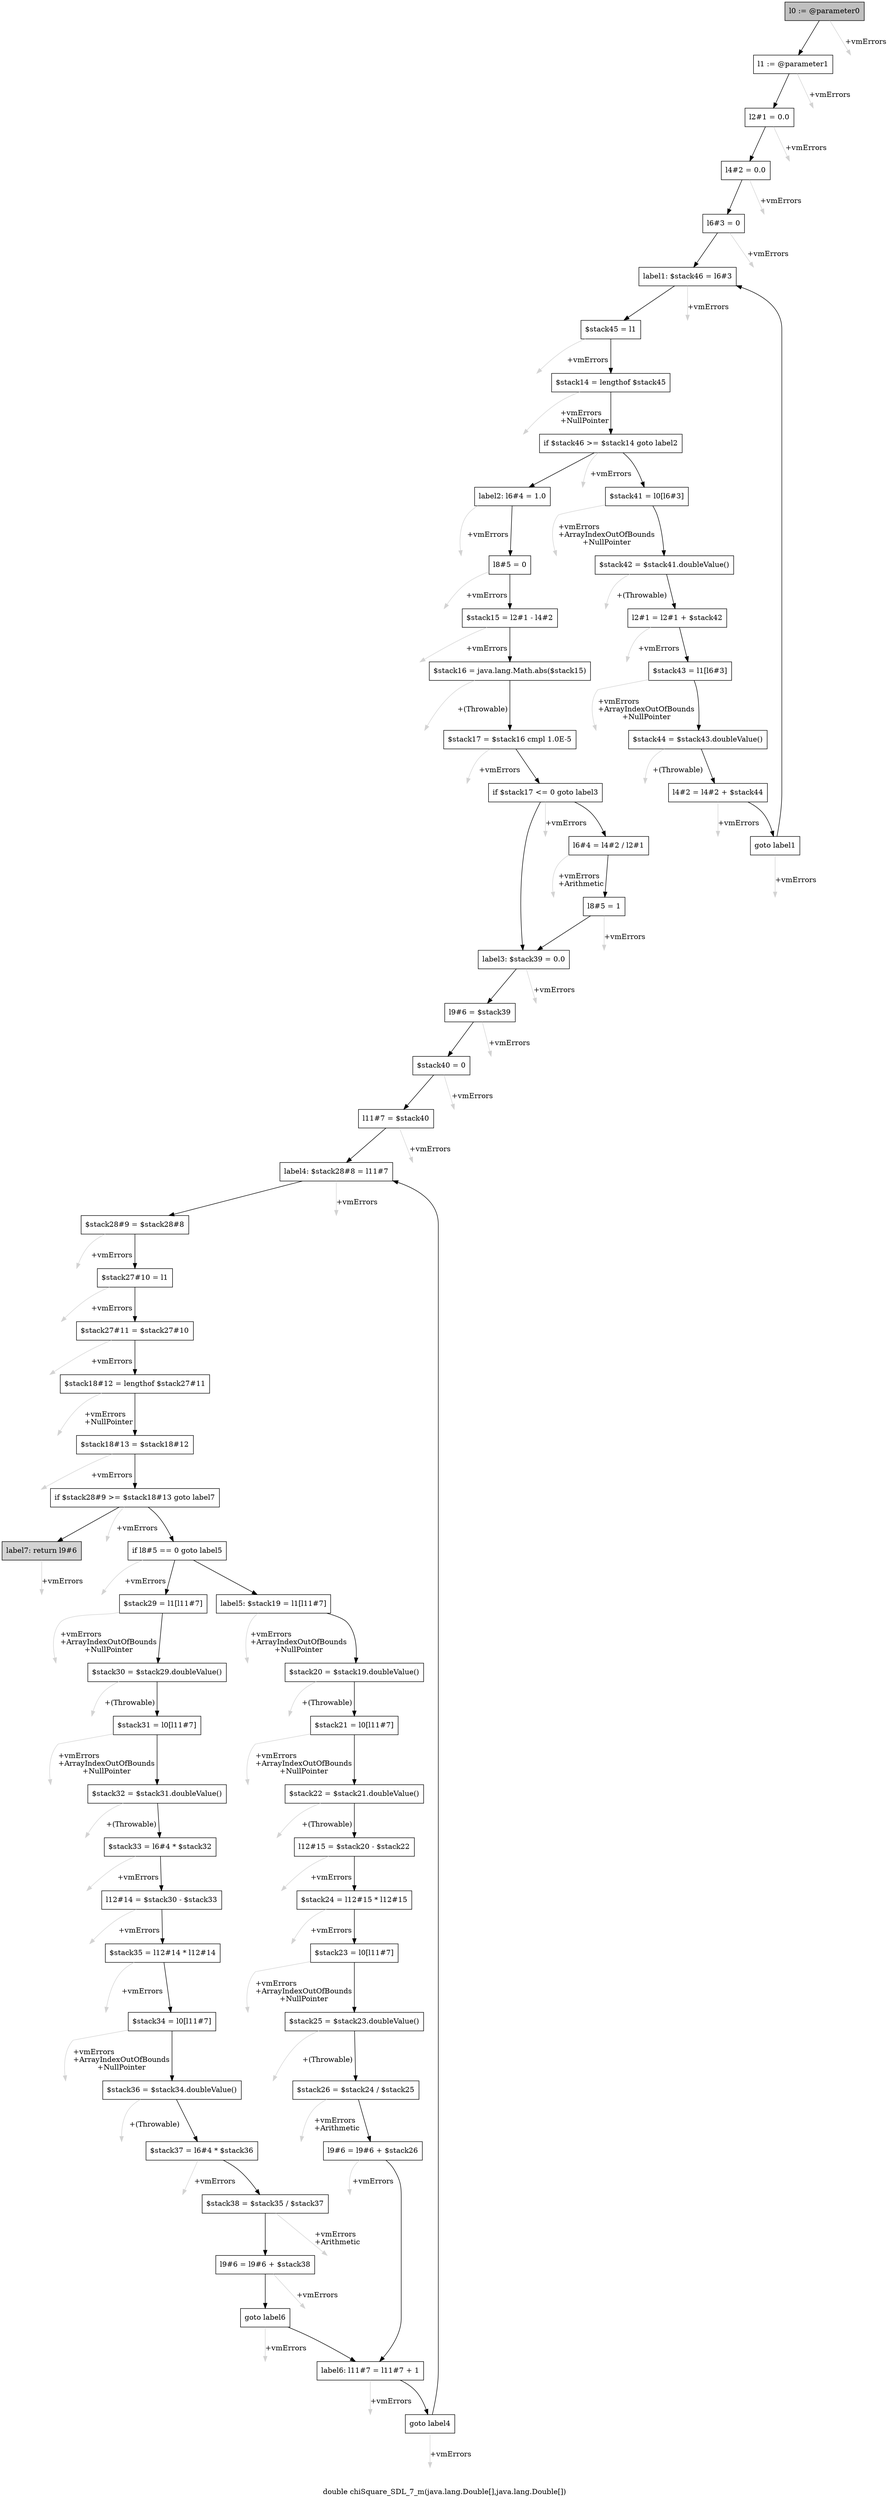 digraph "double chiSquare_SDL_7_m(java.lang.Double[],java.lang.Double[])" {
    label="double chiSquare_SDL_7_m(java.lang.Double[],java.lang.Double[])";
    node [shape=box];
    "0" [style=filled,fillcolor=gray,label="l0 := @parameter0",];
    "1" [label="l1 := @parameter1",];
    "0"->"1" [color=black,];
    "62" [style=invis,label="Esc",];
    "0"->"62" [color=lightgray,label="\l+vmErrors",];
    "2" [label="l2#1 = 0.0",];
    "1"->"2" [color=black,];
    "63" [style=invis,label="Esc",];
    "1"->"63" [color=lightgray,label="\l+vmErrors",];
    "3" [label="l4#2 = 0.0",];
    "2"->"3" [color=black,];
    "64" [style=invis,label="Esc",];
    "2"->"64" [color=lightgray,label="\l+vmErrors",];
    "4" [label="l6#3 = 0",];
    "3"->"4" [color=black,];
    "65" [style=invis,label="Esc",];
    "3"->"65" [color=lightgray,label="\l+vmErrors",];
    "5" [label="label1: $stack46 = l6#3",];
    "4"->"5" [color=black,];
    "66" [style=invis,label="Esc",];
    "4"->"66" [color=lightgray,label="\l+vmErrors",];
    "6" [label="$stack45 = l1",];
    "5"->"6" [color=black,];
    "67" [style=invis,label="Esc",];
    "5"->"67" [color=lightgray,label="\l+vmErrors",];
    "7" [label="$stack14 = lengthof $stack45",];
    "6"->"7" [color=black,];
    "68" [style=invis,label="Esc",];
    "6"->"68" [color=lightgray,label="\l+vmErrors",];
    "8" [label="if $stack46 >= $stack14 goto label2",];
    "7"->"8" [color=black,];
    "69" [style=invis,label="Esc",];
    "7"->"69" [color=lightgray,label="\l+vmErrors\l+NullPointer",];
    "9" [label="$stack41 = l0[l6#3]",];
    "8"->"9" [color=black,];
    "16" [label="label2: l6#4 = 1.0",];
    "8"->"16" [color=black,];
    "70" [style=invis,label="Esc",];
    "8"->"70" [color=lightgray,label="\l+vmErrors",];
    "10" [label="$stack42 = $stack41.doubleValue()",];
    "9"->"10" [color=black,];
    "71" [style=invis,label="Esc",];
    "9"->"71" [color=lightgray,label="\l+vmErrors\l+ArrayIndexOutOfBounds\l+NullPointer",];
    "11" [label="l2#1 = l2#1 + $stack42",];
    "10"->"11" [color=black,];
    "72" [style=invis,label="Esc",];
    "10"->"72" [color=lightgray,label="\l+(Throwable)",];
    "12" [label="$stack43 = l1[l6#3]",];
    "11"->"12" [color=black,];
    "73" [style=invis,label="Esc",];
    "11"->"73" [color=lightgray,label="\l+vmErrors",];
    "13" [label="$stack44 = $stack43.doubleValue()",];
    "12"->"13" [color=black,];
    "74" [style=invis,label="Esc",];
    "12"->"74" [color=lightgray,label="\l+vmErrors\l+ArrayIndexOutOfBounds\l+NullPointer",];
    "14" [label="l4#2 = l4#2 + $stack44",];
    "13"->"14" [color=black,];
    "75" [style=invis,label="Esc",];
    "13"->"75" [color=lightgray,label="\l+(Throwable)",];
    "15" [label="goto label1",];
    "14"->"15" [color=black,];
    "76" [style=invis,label="Esc",];
    "14"->"76" [color=lightgray,label="\l+vmErrors",];
    "15"->"5" [color=black,];
    "77" [style=invis,label="Esc",];
    "15"->"77" [color=lightgray,label="\l+vmErrors",];
    "17" [label="l8#5 = 0",];
    "16"->"17" [color=black,];
    "78" [style=invis,label="Esc",];
    "16"->"78" [color=lightgray,label="\l+vmErrors",];
    "18" [label="$stack15 = l2#1 - l4#2",];
    "17"->"18" [color=black,];
    "79" [style=invis,label="Esc",];
    "17"->"79" [color=lightgray,label="\l+vmErrors",];
    "19" [label="$stack16 = java.lang.Math.abs($stack15)",];
    "18"->"19" [color=black,];
    "80" [style=invis,label="Esc",];
    "18"->"80" [color=lightgray,label="\l+vmErrors",];
    "20" [label="$stack17 = $stack16 cmpl 1.0E-5",];
    "19"->"20" [color=black,];
    "81" [style=invis,label="Esc",];
    "19"->"81" [color=lightgray,label="\l+(Throwable)",];
    "21" [label="if $stack17 <= 0 goto label3",];
    "20"->"21" [color=black,];
    "82" [style=invis,label="Esc",];
    "20"->"82" [color=lightgray,label="\l+vmErrors",];
    "22" [label="l6#4 = l4#2 / l2#1",];
    "21"->"22" [color=black,];
    "24" [label="label3: $stack39 = 0.0",];
    "21"->"24" [color=black,];
    "83" [style=invis,label="Esc",];
    "21"->"83" [color=lightgray,label="\l+vmErrors",];
    "23" [label="l8#5 = 1",];
    "22"->"23" [color=black,];
    "84" [style=invis,label="Esc",];
    "22"->"84" [color=lightgray,label="\l+vmErrors\l+Arithmetic",];
    "23"->"24" [color=black,];
    "85" [style=invis,label="Esc",];
    "23"->"85" [color=lightgray,label="\l+vmErrors",];
    "25" [label="l9#6 = $stack39",];
    "24"->"25" [color=black,];
    "86" [style=invis,label="Esc",];
    "24"->"86" [color=lightgray,label="\l+vmErrors",];
    "26" [label="$stack40 = 0",];
    "25"->"26" [color=black,];
    "87" [style=invis,label="Esc",];
    "25"->"87" [color=lightgray,label="\l+vmErrors",];
    "27" [label="l11#7 = $stack40",];
    "26"->"27" [color=black,];
    "88" [style=invis,label="Esc",];
    "26"->"88" [color=lightgray,label="\l+vmErrors",];
    "28" [label="label4: $stack28#8 = l11#7",];
    "27"->"28" [color=black,];
    "89" [style=invis,label="Esc",];
    "27"->"89" [color=lightgray,label="\l+vmErrors",];
    "29" [label="$stack28#9 = $stack28#8",];
    "28"->"29" [color=black,];
    "90" [style=invis,label="Esc",];
    "28"->"90" [color=lightgray,label="\l+vmErrors",];
    "30" [label="$stack27#10 = l1",];
    "29"->"30" [color=black,];
    "91" [style=invis,label="Esc",];
    "29"->"91" [color=lightgray,label="\l+vmErrors",];
    "31" [label="$stack27#11 = $stack27#10",];
    "30"->"31" [color=black,];
    "92" [style=invis,label="Esc",];
    "30"->"92" [color=lightgray,label="\l+vmErrors",];
    "32" [label="$stack18#12 = lengthof $stack27#11",];
    "31"->"32" [color=black,];
    "93" [style=invis,label="Esc",];
    "31"->"93" [color=lightgray,label="\l+vmErrors",];
    "33" [label="$stack18#13 = $stack18#12",];
    "32"->"33" [color=black,];
    "94" [style=invis,label="Esc",];
    "32"->"94" [color=lightgray,label="\l+vmErrors\l+NullPointer",];
    "34" [label="if $stack28#9 >= $stack18#13 goto label7",];
    "33"->"34" [color=black,];
    "95" [style=invis,label="Esc",];
    "33"->"95" [color=lightgray,label="\l+vmErrors",];
    "35" [label="if l8#5 == 0 goto label5",];
    "34"->"35" [color=black,];
    "61" [style=filled,fillcolor=lightgray,label="label7: return l9#6",];
    "34"->"61" [color=black,];
    "96" [style=invis,label="Esc",];
    "34"->"96" [color=lightgray,label="\l+vmErrors",];
    "36" [label="$stack29 = l1[l11#7]",];
    "35"->"36" [color=black,];
    "49" [label="label5: $stack19 = l1[l11#7]",];
    "35"->"49" [color=black,];
    "97" [style=invis,label="Esc",];
    "35"->"97" [color=lightgray,label="\l+vmErrors",];
    "37" [label="$stack30 = $stack29.doubleValue()",];
    "36"->"37" [color=black,];
    "98" [style=invis,label="Esc",];
    "36"->"98" [color=lightgray,label="\l+vmErrors\l+ArrayIndexOutOfBounds\l+NullPointer",];
    "38" [label="$stack31 = l0[l11#7]",];
    "37"->"38" [color=black,];
    "99" [style=invis,label="Esc",];
    "37"->"99" [color=lightgray,label="\l+(Throwable)",];
    "39" [label="$stack32 = $stack31.doubleValue()",];
    "38"->"39" [color=black,];
    "100" [style=invis,label="Esc",];
    "38"->"100" [color=lightgray,label="\l+vmErrors\l+ArrayIndexOutOfBounds\l+NullPointer",];
    "40" [label="$stack33 = l6#4 * $stack32",];
    "39"->"40" [color=black,];
    "101" [style=invis,label="Esc",];
    "39"->"101" [color=lightgray,label="\l+(Throwable)",];
    "41" [label="l12#14 = $stack30 - $stack33",];
    "40"->"41" [color=black,];
    "102" [style=invis,label="Esc",];
    "40"->"102" [color=lightgray,label="\l+vmErrors",];
    "42" [label="$stack35 = l12#14 * l12#14",];
    "41"->"42" [color=black,];
    "103" [style=invis,label="Esc",];
    "41"->"103" [color=lightgray,label="\l+vmErrors",];
    "43" [label="$stack34 = l0[l11#7]",];
    "42"->"43" [color=black,];
    "104" [style=invis,label="Esc",];
    "42"->"104" [color=lightgray,label="\l+vmErrors",];
    "44" [label="$stack36 = $stack34.doubleValue()",];
    "43"->"44" [color=black,];
    "105" [style=invis,label="Esc",];
    "43"->"105" [color=lightgray,label="\l+vmErrors\l+ArrayIndexOutOfBounds\l+NullPointer",];
    "45" [label="$stack37 = l6#4 * $stack36",];
    "44"->"45" [color=black,];
    "106" [style=invis,label="Esc",];
    "44"->"106" [color=lightgray,label="\l+(Throwable)",];
    "46" [label="$stack38 = $stack35 / $stack37",];
    "45"->"46" [color=black,];
    "107" [style=invis,label="Esc",];
    "45"->"107" [color=lightgray,label="\l+vmErrors",];
    "47" [label="l9#6 = l9#6 + $stack38",];
    "46"->"47" [color=black,];
    "108" [style=invis,label="Esc",];
    "46"->"108" [color=lightgray,label="\l+vmErrors\l+Arithmetic",];
    "48" [label="goto label6",];
    "47"->"48" [color=black,];
    "109" [style=invis,label="Esc",];
    "47"->"109" [color=lightgray,label="\l+vmErrors",];
    "59" [label="label6: l11#7 = l11#7 + 1",];
    "48"->"59" [color=black,];
    "110" [style=invis,label="Esc",];
    "48"->"110" [color=lightgray,label="\l+vmErrors",];
    "50" [label="$stack20 = $stack19.doubleValue()",];
    "49"->"50" [color=black,];
    "111" [style=invis,label="Esc",];
    "49"->"111" [color=lightgray,label="\l+vmErrors\l+ArrayIndexOutOfBounds\l+NullPointer",];
    "51" [label="$stack21 = l0[l11#7]",];
    "50"->"51" [color=black,];
    "112" [style=invis,label="Esc",];
    "50"->"112" [color=lightgray,label="\l+(Throwable)",];
    "52" [label="$stack22 = $stack21.doubleValue()",];
    "51"->"52" [color=black,];
    "113" [style=invis,label="Esc",];
    "51"->"113" [color=lightgray,label="\l+vmErrors\l+ArrayIndexOutOfBounds\l+NullPointer",];
    "53" [label="l12#15 = $stack20 - $stack22",];
    "52"->"53" [color=black,];
    "114" [style=invis,label="Esc",];
    "52"->"114" [color=lightgray,label="\l+(Throwable)",];
    "54" [label="$stack24 = l12#15 * l12#15",];
    "53"->"54" [color=black,];
    "115" [style=invis,label="Esc",];
    "53"->"115" [color=lightgray,label="\l+vmErrors",];
    "55" [label="$stack23 = l0[l11#7]",];
    "54"->"55" [color=black,];
    "116" [style=invis,label="Esc",];
    "54"->"116" [color=lightgray,label="\l+vmErrors",];
    "56" [label="$stack25 = $stack23.doubleValue()",];
    "55"->"56" [color=black,];
    "117" [style=invis,label="Esc",];
    "55"->"117" [color=lightgray,label="\l+vmErrors\l+ArrayIndexOutOfBounds\l+NullPointer",];
    "57" [label="$stack26 = $stack24 / $stack25",];
    "56"->"57" [color=black,];
    "118" [style=invis,label="Esc",];
    "56"->"118" [color=lightgray,label="\l+(Throwable)",];
    "58" [label="l9#6 = l9#6 + $stack26",];
    "57"->"58" [color=black,];
    "119" [style=invis,label="Esc",];
    "57"->"119" [color=lightgray,label="\l+vmErrors\l+Arithmetic",];
    "58"->"59" [color=black,];
    "120" [style=invis,label="Esc",];
    "58"->"120" [color=lightgray,label="\l+vmErrors",];
    "60" [label="goto label4",];
    "59"->"60" [color=black,];
    "121" [style=invis,label="Esc",];
    "59"->"121" [color=lightgray,label="\l+vmErrors",];
    "60"->"28" [color=black,];
    "122" [style=invis,label="Esc",];
    "60"->"122" [color=lightgray,label="\l+vmErrors",];
    "123" [style=invis,label="Esc",];
    "61"->"123" [color=lightgray,label="\l+vmErrors",];
}
